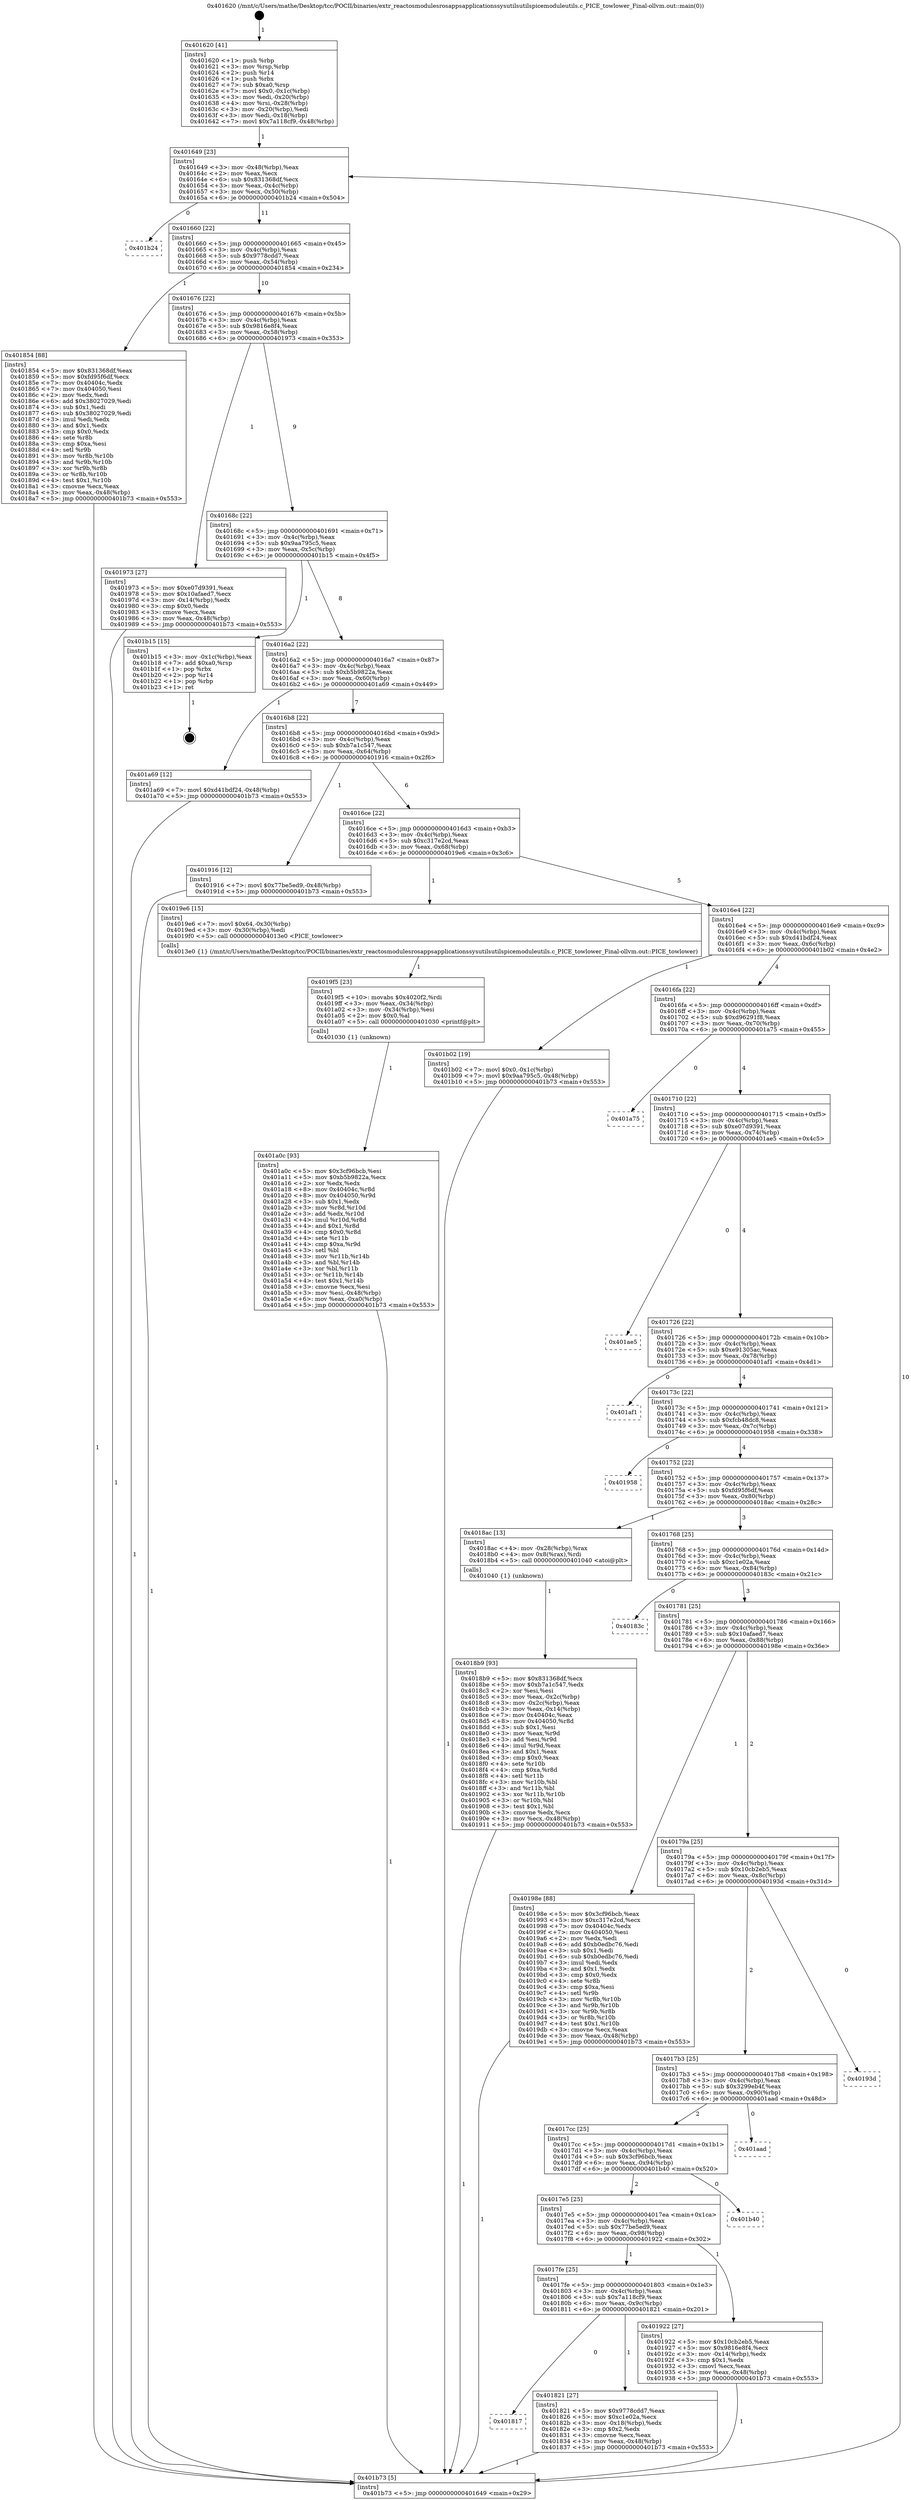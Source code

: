 digraph "0x401620" {
  label = "0x401620 (/mnt/c/Users/mathe/Desktop/tcc/POCII/binaries/extr_reactosmodulesrosappsapplicationssysutilsutilspicemoduleutils.c_PICE_towlower_Final-ollvm.out::main(0))"
  labelloc = "t"
  node[shape=record]

  Entry [label="",width=0.3,height=0.3,shape=circle,fillcolor=black,style=filled]
  "0x401649" [label="{
     0x401649 [23]\l
     | [instrs]\l
     &nbsp;&nbsp;0x401649 \<+3\>: mov -0x48(%rbp),%eax\l
     &nbsp;&nbsp;0x40164c \<+2\>: mov %eax,%ecx\l
     &nbsp;&nbsp;0x40164e \<+6\>: sub $0x831368df,%ecx\l
     &nbsp;&nbsp;0x401654 \<+3\>: mov %eax,-0x4c(%rbp)\l
     &nbsp;&nbsp;0x401657 \<+3\>: mov %ecx,-0x50(%rbp)\l
     &nbsp;&nbsp;0x40165a \<+6\>: je 0000000000401b24 \<main+0x504\>\l
  }"]
  "0x401b24" [label="{
     0x401b24\l
  }", style=dashed]
  "0x401660" [label="{
     0x401660 [22]\l
     | [instrs]\l
     &nbsp;&nbsp;0x401660 \<+5\>: jmp 0000000000401665 \<main+0x45\>\l
     &nbsp;&nbsp;0x401665 \<+3\>: mov -0x4c(%rbp),%eax\l
     &nbsp;&nbsp;0x401668 \<+5\>: sub $0x9778cdd7,%eax\l
     &nbsp;&nbsp;0x40166d \<+3\>: mov %eax,-0x54(%rbp)\l
     &nbsp;&nbsp;0x401670 \<+6\>: je 0000000000401854 \<main+0x234\>\l
  }"]
  Exit [label="",width=0.3,height=0.3,shape=circle,fillcolor=black,style=filled,peripheries=2]
  "0x401854" [label="{
     0x401854 [88]\l
     | [instrs]\l
     &nbsp;&nbsp;0x401854 \<+5\>: mov $0x831368df,%eax\l
     &nbsp;&nbsp;0x401859 \<+5\>: mov $0xfd95f6df,%ecx\l
     &nbsp;&nbsp;0x40185e \<+7\>: mov 0x40404c,%edx\l
     &nbsp;&nbsp;0x401865 \<+7\>: mov 0x404050,%esi\l
     &nbsp;&nbsp;0x40186c \<+2\>: mov %edx,%edi\l
     &nbsp;&nbsp;0x40186e \<+6\>: add $0x38027029,%edi\l
     &nbsp;&nbsp;0x401874 \<+3\>: sub $0x1,%edi\l
     &nbsp;&nbsp;0x401877 \<+6\>: sub $0x38027029,%edi\l
     &nbsp;&nbsp;0x40187d \<+3\>: imul %edi,%edx\l
     &nbsp;&nbsp;0x401880 \<+3\>: and $0x1,%edx\l
     &nbsp;&nbsp;0x401883 \<+3\>: cmp $0x0,%edx\l
     &nbsp;&nbsp;0x401886 \<+4\>: sete %r8b\l
     &nbsp;&nbsp;0x40188a \<+3\>: cmp $0xa,%esi\l
     &nbsp;&nbsp;0x40188d \<+4\>: setl %r9b\l
     &nbsp;&nbsp;0x401891 \<+3\>: mov %r8b,%r10b\l
     &nbsp;&nbsp;0x401894 \<+3\>: and %r9b,%r10b\l
     &nbsp;&nbsp;0x401897 \<+3\>: xor %r9b,%r8b\l
     &nbsp;&nbsp;0x40189a \<+3\>: or %r8b,%r10b\l
     &nbsp;&nbsp;0x40189d \<+4\>: test $0x1,%r10b\l
     &nbsp;&nbsp;0x4018a1 \<+3\>: cmovne %ecx,%eax\l
     &nbsp;&nbsp;0x4018a4 \<+3\>: mov %eax,-0x48(%rbp)\l
     &nbsp;&nbsp;0x4018a7 \<+5\>: jmp 0000000000401b73 \<main+0x553\>\l
  }"]
  "0x401676" [label="{
     0x401676 [22]\l
     | [instrs]\l
     &nbsp;&nbsp;0x401676 \<+5\>: jmp 000000000040167b \<main+0x5b\>\l
     &nbsp;&nbsp;0x40167b \<+3\>: mov -0x4c(%rbp),%eax\l
     &nbsp;&nbsp;0x40167e \<+5\>: sub $0x9816e8f4,%eax\l
     &nbsp;&nbsp;0x401683 \<+3\>: mov %eax,-0x58(%rbp)\l
     &nbsp;&nbsp;0x401686 \<+6\>: je 0000000000401973 \<main+0x353\>\l
  }"]
  "0x401a0c" [label="{
     0x401a0c [93]\l
     | [instrs]\l
     &nbsp;&nbsp;0x401a0c \<+5\>: mov $0x3cf96bcb,%esi\l
     &nbsp;&nbsp;0x401a11 \<+5\>: mov $0xb5b9822a,%ecx\l
     &nbsp;&nbsp;0x401a16 \<+2\>: xor %edx,%edx\l
     &nbsp;&nbsp;0x401a18 \<+8\>: mov 0x40404c,%r8d\l
     &nbsp;&nbsp;0x401a20 \<+8\>: mov 0x404050,%r9d\l
     &nbsp;&nbsp;0x401a28 \<+3\>: sub $0x1,%edx\l
     &nbsp;&nbsp;0x401a2b \<+3\>: mov %r8d,%r10d\l
     &nbsp;&nbsp;0x401a2e \<+3\>: add %edx,%r10d\l
     &nbsp;&nbsp;0x401a31 \<+4\>: imul %r10d,%r8d\l
     &nbsp;&nbsp;0x401a35 \<+4\>: and $0x1,%r8d\l
     &nbsp;&nbsp;0x401a39 \<+4\>: cmp $0x0,%r8d\l
     &nbsp;&nbsp;0x401a3d \<+4\>: sete %r11b\l
     &nbsp;&nbsp;0x401a41 \<+4\>: cmp $0xa,%r9d\l
     &nbsp;&nbsp;0x401a45 \<+3\>: setl %bl\l
     &nbsp;&nbsp;0x401a48 \<+3\>: mov %r11b,%r14b\l
     &nbsp;&nbsp;0x401a4b \<+3\>: and %bl,%r14b\l
     &nbsp;&nbsp;0x401a4e \<+3\>: xor %bl,%r11b\l
     &nbsp;&nbsp;0x401a51 \<+3\>: or %r11b,%r14b\l
     &nbsp;&nbsp;0x401a54 \<+4\>: test $0x1,%r14b\l
     &nbsp;&nbsp;0x401a58 \<+3\>: cmovne %ecx,%esi\l
     &nbsp;&nbsp;0x401a5b \<+3\>: mov %esi,-0x48(%rbp)\l
     &nbsp;&nbsp;0x401a5e \<+6\>: mov %eax,-0xa0(%rbp)\l
     &nbsp;&nbsp;0x401a64 \<+5\>: jmp 0000000000401b73 \<main+0x553\>\l
  }"]
  "0x401973" [label="{
     0x401973 [27]\l
     | [instrs]\l
     &nbsp;&nbsp;0x401973 \<+5\>: mov $0xe07d9391,%eax\l
     &nbsp;&nbsp;0x401978 \<+5\>: mov $0x10afaed7,%ecx\l
     &nbsp;&nbsp;0x40197d \<+3\>: mov -0x14(%rbp),%edx\l
     &nbsp;&nbsp;0x401980 \<+3\>: cmp $0x0,%edx\l
     &nbsp;&nbsp;0x401983 \<+3\>: cmove %ecx,%eax\l
     &nbsp;&nbsp;0x401986 \<+3\>: mov %eax,-0x48(%rbp)\l
     &nbsp;&nbsp;0x401989 \<+5\>: jmp 0000000000401b73 \<main+0x553\>\l
  }"]
  "0x40168c" [label="{
     0x40168c [22]\l
     | [instrs]\l
     &nbsp;&nbsp;0x40168c \<+5\>: jmp 0000000000401691 \<main+0x71\>\l
     &nbsp;&nbsp;0x401691 \<+3\>: mov -0x4c(%rbp),%eax\l
     &nbsp;&nbsp;0x401694 \<+5\>: sub $0x9aa795c5,%eax\l
     &nbsp;&nbsp;0x401699 \<+3\>: mov %eax,-0x5c(%rbp)\l
     &nbsp;&nbsp;0x40169c \<+6\>: je 0000000000401b15 \<main+0x4f5\>\l
  }"]
  "0x4019f5" [label="{
     0x4019f5 [23]\l
     | [instrs]\l
     &nbsp;&nbsp;0x4019f5 \<+10\>: movabs $0x4020f2,%rdi\l
     &nbsp;&nbsp;0x4019ff \<+3\>: mov %eax,-0x34(%rbp)\l
     &nbsp;&nbsp;0x401a02 \<+3\>: mov -0x34(%rbp),%esi\l
     &nbsp;&nbsp;0x401a05 \<+2\>: mov $0x0,%al\l
     &nbsp;&nbsp;0x401a07 \<+5\>: call 0000000000401030 \<printf@plt\>\l
     | [calls]\l
     &nbsp;&nbsp;0x401030 \{1\} (unknown)\l
  }"]
  "0x401b15" [label="{
     0x401b15 [15]\l
     | [instrs]\l
     &nbsp;&nbsp;0x401b15 \<+3\>: mov -0x1c(%rbp),%eax\l
     &nbsp;&nbsp;0x401b18 \<+7\>: add $0xa0,%rsp\l
     &nbsp;&nbsp;0x401b1f \<+1\>: pop %rbx\l
     &nbsp;&nbsp;0x401b20 \<+2\>: pop %r14\l
     &nbsp;&nbsp;0x401b22 \<+1\>: pop %rbp\l
     &nbsp;&nbsp;0x401b23 \<+1\>: ret\l
  }"]
  "0x4016a2" [label="{
     0x4016a2 [22]\l
     | [instrs]\l
     &nbsp;&nbsp;0x4016a2 \<+5\>: jmp 00000000004016a7 \<main+0x87\>\l
     &nbsp;&nbsp;0x4016a7 \<+3\>: mov -0x4c(%rbp),%eax\l
     &nbsp;&nbsp;0x4016aa \<+5\>: sub $0xb5b9822a,%eax\l
     &nbsp;&nbsp;0x4016af \<+3\>: mov %eax,-0x60(%rbp)\l
     &nbsp;&nbsp;0x4016b2 \<+6\>: je 0000000000401a69 \<main+0x449\>\l
  }"]
  "0x4018b9" [label="{
     0x4018b9 [93]\l
     | [instrs]\l
     &nbsp;&nbsp;0x4018b9 \<+5\>: mov $0x831368df,%ecx\l
     &nbsp;&nbsp;0x4018be \<+5\>: mov $0xb7a1c547,%edx\l
     &nbsp;&nbsp;0x4018c3 \<+2\>: xor %esi,%esi\l
     &nbsp;&nbsp;0x4018c5 \<+3\>: mov %eax,-0x2c(%rbp)\l
     &nbsp;&nbsp;0x4018c8 \<+3\>: mov -0x2c(%rbp),%eax\l
     &nbsp;&nbsp;0x4018cb \<+3\>: mov %eax,-0x14(%rbp)\l
     &nbsp;&nbsp;0x4018ce \<+7\>: mov 0x40404c,%eax\l
     &nbsp;&nbsp;0x4018d5 \<+8\>: mov 0x404050,%r8d\l
     &nbsp;&nbsp;0x4018dd \<+3\>: sub $0x1,%esi\l
     &nbsp;&nbsp;0x4018e0 \<+3\>: mov %eax,%r9d\l
     &nbsp;&nbsp;0x4018e3 \<+3\>: add %esi,%r9d\l
     &nbsp;&nbsp;0x4018e6 \<+4\>: imul %r9d,%eax\l
     &nbsp;&nbsp;0x4018ea \<+3\>: and $0x1,%eax\l
     &nbsp;&nbsp;0x4018ed \<+3\>: cmp $0x0,%eax\l
     &nbsp;&nbsp;0x4018f0 \<+4\>: sete %r10b\l
     &nbsp;&nbsp;0x4018f4 \<+4\>: cmp $0xa,%r8d\l
     &nbsp;&nbsp;0x4018f8 \<+4\>: setl %r11b\l
     &nbsp;&nbsp;0x4018fc \<+3\>: mov %r10b,%bl\l
     &nbsp;&nbsp;0x4018ff \<+3\>: and %r11b,%bl\l
     &nbsp;&nbsp;0x401902 \<+3\>: xor %r11b,%r10b\l
     &nbsp;&nbsp;0x401905 \<+3\>: or %r10b,%bl\l
     &nbsp;&nbsp;0x401908 \<+3\>: test $0x1,%bl\l
     &nbsp;&nbsp;0x40190b \<+3\>: cmovne %edx,%ecx\l
     &nbsp;&nbsp;0x40190e \<+3\>: mov %ecx,-0x48(%rbp)\l
     &nbsp;&nbsp;0x401911 \<+5\>: jmp 0000000000401b73 \<main+0x553\>\l
  }"]
  "0x401a69" [label="{
     0x401a69 [12]\l
     | [instrs]\l
     &nbsp;&nbsp;0x401a69 \<+7\>: movl $0xd41bdf24,-0x48(%rbp)\l
     &nbsp;&nbsp;0x401a70 \<+5\>: jmp 0000000000401b73 \<main+0x553\>\l
  }"]
  "0x4016b8" [label="{
     0x4016b8 [22]\l
     | [instrs]\l
     &nbsp;&nbsp;0x4016b8 \<+5\>: jmp 00000000004016bd \<main+0x9d\>\l
     &nbsp;&nbsp;0x4016bd \<+3\>: mov -0x4c(%rbp),%eax\l
     &nbsp;&nbsp;0x4016c0 \<+5\>: sub $0xb7a1c547,%eax\l
     &nbsp;&nbsp;0x4016c5 \<+3\>: mov %eax,-0x64(%rbp)\l
     &nbsp;&nbsp;0x4016c8 \<+6\>: je 0000000000401916 \<main+0x2f6\>\l
  }"]
  "0x401620" [label="{
     0x401620 [41]\l
     | [instrs]\l
     &nbsp;&nbsp;0x401620 \<+1\>: push %rbp\l
     &nbsp;&nbsp;0x401621 \<+3\>: mov %rsp,%rbp\l
     &nbsp;&nbsp;0x401624 \<+2\>: push %r14\l
     &nbsp;&nbsp;0x401626 \<+1\>: push %rbx\l
     &nbsp;&nbsp;0x401627 \<+7\>: sub $0xa0,%rsp\l
     &nbsp;&nbsp;0x40162e \<+7\>: movl $0x0,-0x1c(%rbp)\l
     &nbsp;&nbsp;0x401635 \<+3\>: mov %edi,-0x20(%rbp)\l
     &nbsp;&nbsp;0x401638 \<+4\>: mov %rsi,-0x28(%rbp)\l
     &nbsp;&nbsp;0x40163c \<+3\>: mov -0x20(%rbp),%edi\l
     &nbsp;&nbsp;0x40163f \<+3\>: mov %edi,-0x18(%rbp)\l
     &nbsp;&nbsp;0x401642 \<+7\>: movl $0x7a118cf9,-0x48(%rbp)\l
  }"]
  "0x401916" [label="{
     0x401916 [12]\l
     | [instrs]\l
     &nbsp;&nbsp;0x401916 \<+7\>: movl $0x77be5ed9,-0x48(%rbp)\l
     &nbsp;&nbsp;0x40191d \<+5\>: jmp 0000000000401b73 \<main+0x553\>\l
  }"]
  "0x4016ce" [label="{
     0x4016ce [22]\l
     | [instrs]\l
     &nbsp;&nbsp;0x4016ce \<+5\>: jmp 00000000004016d3 \<main+0xb3\>\l
     &nbsp;&nbsp;0x4016d3 \<+3\>: mov -0x4c(%rbp),%eax\l
     &nbsp;&nbsp;0x4016d6 \<+5\>: sub $0xc317e2cd,%eax\l
     &nbsp;&nbsp;0x4016db \<+3\>: mov %eax,-0x68(%rbp)\l
     &nbsp;&nbsp;0x4016de \<+6\>: je 00000000004019e6 \<main+0x3c6\>\l
  }"]
  "0x401b73" [label="{
     0x401b73 [5]\l
     | [instrs]\l
     &nbsp;&nbsp;0x401b73 \<+5\>: jmp 0000000000401649 \<main+0x29\>\l
  }"]
  "0x4019e6" [label="{
     0x4019e6 [15]\l
     | [instrs]\l
     &nbsp;&nbsp;0x4019e6 \<+7\>: movl $0x64,-0x30(%rbp)\l
     &nbsp;&nbsp;0x4019ed \<+3\>: mov -0x30(%rbp),%edi\l
     &nbsp;&nbsp;0x4019f0 \<+5\>: call 00000000004013e0 \<PICE_towlower\>\l
     | [calls]\l
     &nbsp;&nbsp;0x4013e0 \{1\} (/mnt/c/Users/mathe/Desktop/tcc/POCII/binaries/extr_reactosmodulesrosappsapplicationssysutilsutilspicemoduleutils.c_PICE_towlower_Final-ollvm.out::PICE_towlower)\l
  }"]
  "0x4016e4" [label="{
     0x4016e4 [22]\l
     | [instrs]\l
     &nbsp;&nbsp;0x4016e4 \<+5\>: jmp 00000000004016e9 \<main+0xc9\>\l
     &nbsp;&nbsp;0x4016e9 \<+3\>: mov -0x4c(%rbp),%eax\l
     &nbsp;&nbsp;0x4016ec \<+5\>: sub $0xd41bdf24,%eax\l
     &nbsp;&nbsp;0x4016f1 \<+3\>: mov %eax,-0x6c(%rbp)\l
     &nbsp;&nbsp;0x4016f4 \<+6\>: je 0000000000401b02 \<main+0x4e2\>\l
  }"]
  "0x401817" [label="{
     0x401817\l
  }", style=dashed]
  "0x401b02" [label="{
     0x401b02 [19]\l
     | [instrs]\l
     &nbsp;&nbsp;0x401b02 \<+7\>: movl $0x0,-0x1c(%rbp)\l
     &nbsp;&nbsp;0x401b09 \<+7\>: movl $0x9aa795c5,-0x48(%rbp)\l
     &nbsp;&nbsp;0x401b10 \<+5\>: jmp 0000000000401b73 \<main+0x553\>\l
  }"]
  "0x4016fa" [label="{
     0x4016fa [22]\l
     | [instrs]\l
     &nbsp;&nbsp;0x4016fa \<+5\>: jmp 00000000004016ff \<main+0xdf\>\l
     &nbsp;&nbsp;0x4016ff \<+3\>: mov -0x4c(%rbp),%eax\l
     &nbsp;&nbsp;0x401702 \<+5\>: sub $0xd96291f8,%eax\l
     &nbsp;&nbsp;0x401707 \<+3\>: mov %eax,-0x70(%rbp)\l
     &nbsp;&nbsp;0x40170a \<+6\>: je 0000000000401a75 \<main+0x455\>\l
  }"]
  "0x401821" [label="{
     0x401821 [27]\l
     | [instrs]\l
     &nbsp;&nbsp;0x401821 \<+5\>: mov $0x9778cdd7,%eax\l
     &nbsp;&nbsp;0x401826 \<+5\>: mov $0xc1e02a,%ecx\l
     &nbsp;&nbsp;0x40182b \<+3\>: mov -0x18(%rbp),%edx\l
     &nbsp;&nbsp;0x40182e \<+3\>: cmp $0x2,%edx\l
     &nbsp;&nbsp;0x401831 \<+3\>: cmovne %ecx,%eax\l
     &nbsp;&nbsp;0x401834 \<+3\>: mov %eax,-0x48(%rbp)\l
     &nbsp;&nbsp;0x401837 \<+5\>: jmp 0000000000401b73 \<main+0x553\>\l
  }"]
  "0x401a75" [label="{
     0x401a75\l
  }", style=dashed]
  "0x401710" [label="{
     0x401710 [22]\l
     | [instrs]\l
     &nbsp;&nbsp;0x401710 \<+5\>: jmp 0000000000401715 \<main+0xf5\>\l
     &nbsp;&nbsp;0x401715 \<+3\>: mov -0x4c(%rbp),%eax\l
     &nbsp;&nbsp;0x401718 \<+5\>: sub $0xe07d9391,%eax\l
     &nbsp;&nbsp;0x40171d \<+3\>: mov %eax,-0x74(%rbp)\l
     &nbsp;&nbsp;0x401720 \<+6\>: je 0000000000401ae5 \<main+0x4c5\>\l
  }"]
  "0x4017fe" [label="{
     0x4017fe [25]\l
     | [instrs]\l
     &nbsp;&nbsp;0x4017fe \<+5\>: jmp 0000000000401803 \<main+0x1e3\>\l
     &nbsp;&nbsp;0x401803 \<+3\>: mov -0x4c(%rbp),%eax\l
     &nbsp;&nbsp;0x401806 \<+5\>: sub $0x7a118cf9,%eax\l
     &nbsp;&nbsp;0x40180b \<+6\>: mov %eax,-0x9c(%rbp)\l
     &nbsp;&nbsp;0x401811 \<+6\>: je 0000000000401821 \<main+0x201\>\l
  }"]
  "0x401ae5" [label="{
     0x401ae5\l
  }", style=dashed]
  "0x401726" [label="{
     0x401726 [22]\l
     | [instrs]\l
     &nbsp;&nbsp;0x401726 \<+5\>: jmp 000000000040172b \<main+0x10b\>\l
     &nbsp;&nbsp;0x40172b \<+3\>: mov -0x4c(%rbp),%eax\l
     &nbsp;&nbsp;0x40172e \<+5\>: sub $0xe91305ac,%eax\l
     &nbsp;&nbsp;0x401733 \<+3\>: mov %eax,-0x78(%rbp)\l
     &nbsp;&nbsp;0x401736 \<+6\>: je 0000000000401af1 \<main+0x4d1\>\l
  }"]
  "0x401922" [label="{
     0x401922 [27]\l
     | [instrs]\l
     &nbsp;&nbsp;0x401922 \<+5\>: mov $0x10cb2eb5,%eax\l
     &nbsp;&nbsp;0x401927 \<+5\>: mov $0x9816e8f4,%ecx\l
     &nbsp;&nbsp;0x40192c \<+3\>: mov -0x14(%rbp),%edx\l
     &nbsp;&nbsp;0x40192f \<+3\>: cmp $0x1,%edx\l
     &nbsp;&nbsp;0x401932 \<+3\>: cmovl %ecx,%eax\l
     &nbsp;&nbsp;0x401935 \<+3\>: mov %eax,-0x48(%rbp)\l
     &nbsp;&nbsp;0x401938 \<+5\>: jmp 0000000000401b73 \<main+0x553\>\l
  }"]
  "0x401af1" [label="{
     0x401af1\l
  }", style=dashed]
  "0x40173c" [label="{
     0x40173c [22]\l
     | [instrs]\l
     &nbsp;&nbsp;0x40173c \<+5\>: jmp 0000000000401741 \<main+0x121\>\l
     &nbsp;&nbsp;0x401741 \<+3\>: mov -0x4c(%rbp),%eax\l
     &nbsp;&nbsp;0x401744 \<+5\>: sub $0xfcb48dc8,%eax\l
     &nbsp;&nbsp;0x401749 \<+3\>: mov %eax,-0x7c(%rbp)\l
     &nbsp;&nbsp;0x40174c \<+6\>: je 0000000000401958 \<main+0x338\>\l
  }"]
  "0x4017e5" [label="{
     0x4017e5 [25]\l
     | [instrs]\l
     &nbsp;&nbsp;0x4017e5 \<+5\>: jmp 00000000004017ea \<main+0x1ca\>\l
     &nbsp;&nbsp;0x4017ea \<+3\>: mov -0x4c(%rbp),%eax\l
     &nbsp;&nbsp;0x4017ed \<+5\>: sub $0x77be5ed9,%eax\l
     &nbsp;&nbsp;0x4017f2 \<+6\>: mov %eax,-0x98(%rbp)\l
     &nbsp;&nbsp;0x4017f8 \<+6\>: je 0000000000401922 \<main+0x302\>\l
  }"]
  "0x401958" [label="{
     0x401958\l
  }", style=dashed]
  "0x401752" [label="{
     0x401752 [22]\l
     | [instrs]\l
     &nbsp;&nbsp;0x401752 \<+5\>: jmp 0000000000401757 \<main+0x137\>\l
     &nbsp;&nbsp;0x401757 \<+3\>: mov -0x4c(%rbp),%eax\l
     &nbsp;&nbsp;0x40175a \<+5\>: sub $0xfd95f6df,%eax\l
     &nbsp;&nbsp;0x40175f \<+3\>: mov %eax,-0x80(%rbp)\l
     &nbsp;&nbsp;0x401762 \<+6\>: je 00000000004018ac \<main+0x28c\>\l
  }"]
  "0x401b40" [label="{
     0x401b40\l
  }", style=dashed]
  "0x4018ac" [label="{
     0x4018ac [13]\l
     | [instrs]\l
     &nbsp;&nbsp;0x4018ac \<+4\>: mov -0x28(%rbp),%rax\l
     &nbsp;&nbsp;0x4018b0 \<+4\>: mov 0x8(%rax),%rdi\l
     &nbsp;&nbsp;0x4018b4 \<+5\>: call 0000000000401040 \<atoi@plt\>\l
     | [calls]\l
     &nbsp;&nbsp;0x401040 \{1\} (unknown)\l
  }"]
  "0x401768" [label="{
     0x401768 [25]\l
     | [instrs]\l
     &nbsp;&nbsp;0x401768 \<+5\>: jmp 000000000040176d \<main+0x14d\>\l
     &nbsp;&nbsp;0x40176d \<+3\>: mov -0x4c(%rbp),%eax\l
     &nbsp;&nbsp;0x401770 \<+5\>: sub $0xc1e02a,%eax\l
     &nbsp;&nbsp;0x401775 \<+6\>: mov %eax,-0x84(%rbp)\l
     &nbsp;&nbsp;0x40177b \<+6\>: je 000000000040183c \<main+0x21c\>\l
  }"]
  "0x4017cc" [label="{
     0x4017cc [25]\l
     | [instrs]\l
     &nbsp;&nbsp;0x4017cc \<+5\>: jmp 00000000004017d1 \<main+0x1b1\>\l
     &nbsp;&nbsp;0x4017d1 \<+3\>: mov -0x4c(%rbp),%eax\l
     &nbsp;&nbsp;0x4017d4 \<+5\>: sub $0x3cf96bcb,%eax\l
     &nbsp;&nbsp;0x4017d9 \<+6\>: mov %eax,-0x94(%rbp)\l
     &nbsp;&nbsp;0x4017df \<+6\>: je 0000000000401b40 \<main+0x520\>\l
  }"]
  "0x40183c" [label="{
     0x40183c\l
  }", style=dashed]
  "0x401781" [label="{
     0x401781 [25]\l
     | [instrs]\l
     &nbsp;&nbsp;0x401781 \<+5\>: jmp 0000000000401786 \<main+0x166\>\l
     &nbsp;&nbsp;0x401786 \<+3\>: mov -0x4c(%rbp),%eax\l
     &nbsp;&nbsp;0x401789 \<+5\>: sub $0x10afaed7,%eax\l
     &nbsp;&nbsp;0x40178e \<+6\>: mov %eax,-0x88(%rbp)\l
     &nbsp;&nbsp;0x401794 \<+6\>: je 000000000040198e \<main+0x36e\>\l
  }"]
  "0x401aad" [label="{
     0x401aad\l
  }", style=dashed]
  "0x40198e" [label="{
     0x40198e [88]\l
     | [instrs]\l
     &nbsp;&nbsp;0x40198e \<+5\>: mov $0x3cf96bcb,%eax\l
     &nbsp;&nbsp;0x401993 \<+5\>: mov $0xc317e2cd,%ecx\l
     &nbsp;&nbsp;0x401998 \<+7\>: mov 0x40404c,%edx\l
     &nbsp;&nbsp;0x40199f \<+7\>: mov 0x404050,%esi\l
     &nbsp;&nbsp;0x4019a6 \<+2\>: mov %edx,%edi\l
     &nbsp;&nbsp;0x4019a8 \<+6\>: add $0xb0edbc76,%edi\l
     &nbsp;&nbsp;0x4019ae \<+3\>: sub $0x1,%edi\l
     &nbsp;&nbsp;0x4019b1 \<+6\>: sub $0xb0edbc76,%edi\l
     &nbsp;&nbsp;0x4019b7 \<+3\>: imul %edi,%edx\l
     &nbsp;&nbsp;0x4019ba \<+3\>: and $0x1,%edx\l
     &nbsp;&nbsp;0x4019bd \<+3\>: cmp $0x0,%edx\l
     &nbsp;&nbsp;0x4019c0 \<+4\>: sete %r8b\l
     &nbsp;&nbsp;0x4019c4 \<+3\>: cmp $0xa,%esi\l
     &nbsp;&nbsp;0x4019c7 \<+4\>: setl %r9b\l
     &nbsp;&nbsp;0x4019cb \<+3\>: mov %r8b,%r10b\l
     &nbsp;&nbsp;0x4019ce \<+3\>: and %r9b,%r10b\l
     &nbsp;&nbsp;0x4019d1 \<+3\>: xor %r9b,%r8b\l
     &nbsp;&nbsp;0x4019d4 \<+3\>: or %r8b,%r10b\l
     &nbsp;&nbsp;0x4019d7 \<+4\>: test $0x1,%r10b\l
     &nbsp;&nbsp;0x4019db \<+3\>: cmovne %ecx,%eax\l
     &nbsp;&nbsp;0x4019de \<+3\>: mov %eax,-0x48(%rbp)\l
     &nbsp;&nbsp;0x4019e1 \<+5\>: jmp 0000000000401b73 \<main+0x553\>\l
  }"]
  "0x40179a" [label="{
     0x40179a [25]\l
     | [instrs]\l
     &nbsp;&nbsp;0x40179a \<+5\>: jmp 000000000040179f \<main+0x17f\>\l
     &nbsp;&nbsp;0x40179f \<+3\>: mov -0x4c(%rbp),%eax\l
     &nbsp;&nbsp;0x4017a2 \<+5\>: sub $0x10cb2eb5,%eax\l
     &nbsp;&nbsp;0x4017a7 \<+6\>: mov %eax,-0x8c(%rbp)\l
     &nbsp;&nbsp;0x4017ad \<+6\>: je 000000000040193d \<main+0x31d\>\l
  }"]
  "0x4017b3" [label="{
     0x4017b3 [25]\l
     | [instrs]\l
     &nbsp;&nbsp;0x4017b3 \<+5\>: jmp 00000000004017b8 \<main+0x198\>\l
     &nbsp;&nbsp;0x4017b8 \<+3\>: mov -0x4c(%rbp),%eax\l
     &nbsp;&nbsp;0x4017bb \<+5\>: sub $0x3299eb4f,%eax\l
     &nbsp;&nbsp;0x4017c0 \<+6\>: mov %eax,-0x90(%rbp)\l
     &nbsp;&nbsp;0x4017c6 \<+6\>: je 0000000000401aad \<main+0x48d\>\l
  }"]
  "0x40193d" [label="{
     0x40193d\l
  }", style=dashed]
  Entry -> "0x401620" [label=" 1"]
  "0x401649" -> "0x401b24" [label=" 0"]
  "0x401649" -> "0x401660" [label=" 11"]
  "0x401b15" -> Exit [label=" 1"]
  "0x401660" -> "0x401854" [label=" 1"]
  "0x401660" -> "0x401676" [label=" 10"]
  "0x401b02" -> "0x401b73" [label=" 1"]
  "0x401676" -> "0x401973" [label=" 1"]
  "0x401676" -> "0x40168c" [label=" 9"]
  "0x401a69" -> "0x401b73" [label=" 1"]
  "0x40168c" -> "0x401b15" [label=" 1"]
  "0x40168c" -> "0x4016a2" [label=" 8"]
  "0x401a0c" -> "0x401b73" [label=" 1"]
  "0x4016a2" -> "0x401a69" [label=" 1"]
  "0x4016a2" -> "0x4016b8" [label=" 7"]
  "0x4019f5" -> "0x401a0c" [label=" 1"]
  "0x4016b8" -> "0x401916" [label=" 1"]
  "0x4016b8" -> "0x4016ce" [label=" 6"]
  "0x4019e6" -> "0x4019f5" [label=" 1"]
  "0x4016ce" -> "0x4019e6" [label=" 1"]
  "0x4016ce" -> "0x4016e4" [label=" 5"]
  "0x40198e" -> "0x401b73" [label=" 1"]
  "0x4016e4" -> "0x401b02" [label=" 1"]
  "0x4016e4" -> "0x4016fa" [label=" 4"]
  "0x401973" -> "0x401b73" [label=" 1"]
  "0x4016fa" -> "0x401a75" [label=" 0"]
  "0x4016fa" -> "0x401710" [label=" 4"]
  "0x401922" -> "0x401b73" [label=" 1"]
  "0x401710" -> "0x401ae5" [label=" 0"]
  "0x401710" -> "0x401726" [label=" 4"]
  "0x4018b9" -> "0x401b73" [label=" 1"]
  "0x401726" -> "0x401af1" [label=" 0"]
  "0x401726" -> "0x40173c" [label=" 4"]
  "0x4018ac" -> "0x4018b9" [label=" 1"]
  "0x40173c" -> "0x401958" [label=" 0"]
  "0x40173c" -> "0x401752" [label=" 4"]
  "0x401b73" -> "0x401649" [label=" 10"]
  "0x401752" -> "0x4018ac" [label=" 1"]
  "0x401752" -> "0x401768" [label=" 3"]
  "0x401620" -> "0x401649" [label=" 1"]
  "0x401768" -> "0x40183c" [label=" 0"]
  "0x401768" -> "0x401781" [label=" 3"]
  "0x4017fe" -> "0x401817" [label=" 0"]
  "0x401781" -> "0x40198e" [label=" 1"]
  "0x401781" -> "0x40179a" [label=" 2"]
  "0x4017fe" -> "0x401821" [label=" 1"]
  "0x40179a" -> "0x40193d" [label=" 0"]
  "0x40179a" -> "0x4017b3" [label=" 2"]
  "0x401916" -> "0x401b73" [label=" 1"]
  "0x4017b3" -> "0x401aad" [label=" 0"]
  "0x4017b3" -> "0x4017cc" [label=" 2"]
  "0x401821" -> "0x401b73" [label=" 1"]
  "0x4017cc" -> "0x401b40" [label=" 0"]
  "0x4017cc" -> "0x4017e5" [label=" 2"]
  "0x401854" -> "0x401b73" [label=" 1"]
  "0x4017e5" -> "0x401922" [label=" 1"]
  "0x4017e5" -> "0x4017fe" [label=" 1"]
}
